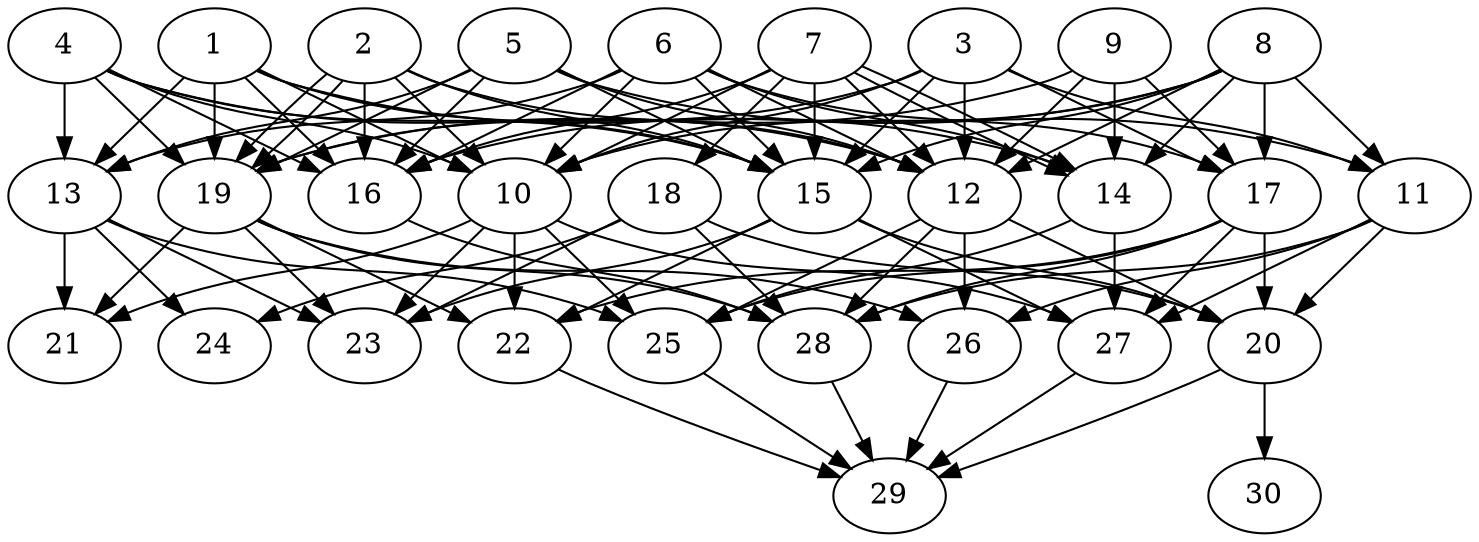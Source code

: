 // DAG automatically generated by daggen at Thu Oct  3 14:04:18 2019
// ./daggen --dot -n 30 --ccr 0.5 --fat 0.7 --regular 0.9 --density 0.9 --mindata 5242880 --maxdata 52428800 
digraph G {
  1 [size="29366272", alpha="0.07", expect_size="14683136"] 
  1 -> 10 [size ="14683136"]
  1 -> 13 [size ="14683136"]
  1 -> 14 [size ="14683136"]
  1 -> 15 [size ="14683136"]
  1 -> 16 [size ="14683136"]
  1 -> 19 [size ="14683136"]
  2 [size="27760640", alpha="0.10", expect_size="13880320"] 
  2 -> 10 [size ="13880320"]
  2 -> 12 [size ="13880320"]
  2 -> 15 [size ="13880320"]
  2 -> 16 [size ="13880320"]
  2 -> 19 [size ="13880320"]
  2 -> 19 [size ="13880320"]
  3 [size="74520576", alpha="0.20", expect_size="37260288"] 
  3 -> 10 [size ="37260288"]
  3 -> 11 [size ="37260288"]
  3 -> 12 [size ="37260288"]
  3 -> 15 [size ="37260288"]
  3 -> 17 [size ="37260288"]
  3 -> 19 [size ="37260288"]
  4 [size="17606656", alpha="0.10", expect_size="8803328"] 
  4 -> 10 [size ="8803328"]
  4 -> 12 [size ="8803328"]
  4 -> 13 [size ="8803328"]
  4 -> 15 [size ="8803328"]
  4 -> 16 [size ="8803328"]
  4 -> 19 [size ="8803328"]
  5 [size="20258816", alpha="0.01", expect_size="10129408"] 
  5 -> 11 [size ="10129408"]
  5 -> 12 [size ="10129408"]
  5 -> 13 [size ="10129408"]
  5 -> 15 [size ="10129408"]
  5 -> 16 [size ="10129408"]
  5 -> 19 [size ="10129408"]
  6 [size="23699456", alpha="0.15", expect_size="11849728"] 
  6 -> 10 [size ="11849728"]
  6 -> 12 [size ="11849728"]
  6 -> 13 [size ="11849728"]
  6 -> 14 [size ="11849728"]
  6 -> 15 [size ="11849728"]
  6 -> 16 [size ="11849728"]
  6 -> 17 [size ="11849728"]
  7 [size="72427520", alpha="0.20", expect_size="36213760"] 
  7 -> 10 [size ="36213760"]
  7 -> 12 [size ="36213760"]
  7 -> 14 [size ="36213760"]
  7 -> 14 [size ="36213760"]
  7 -> 15 [size ="36213760"]
  7 -> 16 [size ="36213760"]
  7 -> 18 [size ="36213760"]
  8 [size="64477184", alpha="0.07", expect_size="32238592"] 
  8 -> 10 [size ="32238592"]
  8 -> 11 [size ="32238592"]
  8 -> 12 [size ="32238592"]
  8 -> 14 [size ="32238592"]
  8 -> 15 [size ="32238592"]
  8 -> 16 [size ="32238592"]
  8 -> 17 [size ="32238592"]
  9 [size="89081856", alpha="0.09", expect_size="44540928"] 
  9 -> 12 [size ="44540928"]
  9 -> 14 [size ="44540928"]
  9 -> 17 [size ="44540928"]
  9 -> 19 [size ="44540928"]
  10 [size="94791680", alpha="0.14", expect_size="47395840"] 
  10 -> 21 [size ="47395840"]
  10 -> 22 [size ="47395840"]
  10 -> 23 [size ="47395840"]
  10 -> 25 [size ="47395840"]
  10 -> 27 [size ="47395840"]
  11 [size="31082496", alpha="0.19", expect_size="15541248"] 
  11 -> 20 [size ="15541248"]
  11 -> 26 [size ="15541248"]
  11 -> 27 [size ="15541248"]
  11 -> 28 [size ="15541248"]
  12 [size="65032192", alpha="0.14", expect_size="32516096"] 
  12 -> 20 [size ="32516096"]
  12 -> 25 [size ="32516096"]
  12 -> 26 [size ="32516096"]
  12 -> 28 [size ="32516096"]
  13 [size="19042304", alpha="0.03", expect_size="9521152"] 
  13 -> 21 [size ="9521152"]
  13 -> 23 [size ="9521152"]
  13 -> 24 [size ="9521152"]
  13 -> 25 [size ="9521152"]
  14 [size="18317312", alpha="0.08", expect_size="9158656"] 
  14 -> 25 [size ="9158656"]
  14 -> 27 [size ="9158656"]
  15 [size="65140736", alpha="0.04", expect_size="32570368"] 
  15 -> 20 [size ="32570368"]
  15 -> 22 [size ="32570368"]
  15 -> 23 [size ="32570368"]
  15 -> 27 [size ="32570368"]
  16 [size="70131712", alpha="0.03", expect_size="35065856"] 
  16 -> 28 [size ="35065856"]
  17 [size="47400960", alpha="0.10", expect_size="23700480"] 
  17 -> 20 [size ="23700480"]
  17 -> 22 [size ="23700480"]
  17 -> 25 [size ="23700480"]
  17 -> 27 [size ="23700480"]
  17 -> 28 [size ="23700480"]
  18 [size="45074432", alpha="0.11", expect_size="22537216"] 
  18 -> 20 [size ="22537216"]
  18 -> 23 [size ="22537216"]
  18 -> 24 [size ="22537216"]
  18 -> 28 [size ="22537216"]
  19 [size="76824576", alpha="0.11", expect_size="38412288"] 
  19 -> 21 [size ="38412288"]
  19 -> 22 [size ="38412288"]
  19 -> 23 [size ="38412288"]
  19 -> 26 [size ="38412288"]
  19 -> 28 [size ="38412288"]
  20 [size="22571008", alpha="0.09", expect_size="11285504"] 
  20 -> 29 [size ="11285504"]
  20 -> 30 [size ="11285504"]
  21 [size="89518080", alpha="0.11", expect_size="44759040"] 
  22 [size="86464512", alpha="0.16", expect_size="43232256"] 
  22 -> 29 [size ="43232256"]
  23 [size="58183680", alpha="0.16", expect_size="29091840"] 
  24 [size="73508864", alpha="0.16", expect_size="36754432"] 
  25 [size="15478784", alpha="0.19", expect_size="7739392"] 
  25 -> 29 [size ="7739392"]
  26 [size="35831808", alpha="0.05", expect_size="17915904"] 
  26 -> 29 [size ="17915904"]
  27 [size="48351232", alpha="0.04", expect_size="24175616"] 
  27 -> 29 [size ="24175616"]
  28 [size="97808384", alpha="0.14", expect_size="48904192"] 
  28 -> 29 [size ="48904192"]
  29 [size="57204736", alpha="0.01", expect_size="28602368"] 
  30 [size="13838336", alpha="0.05", expect_size="6919168"] 
}
